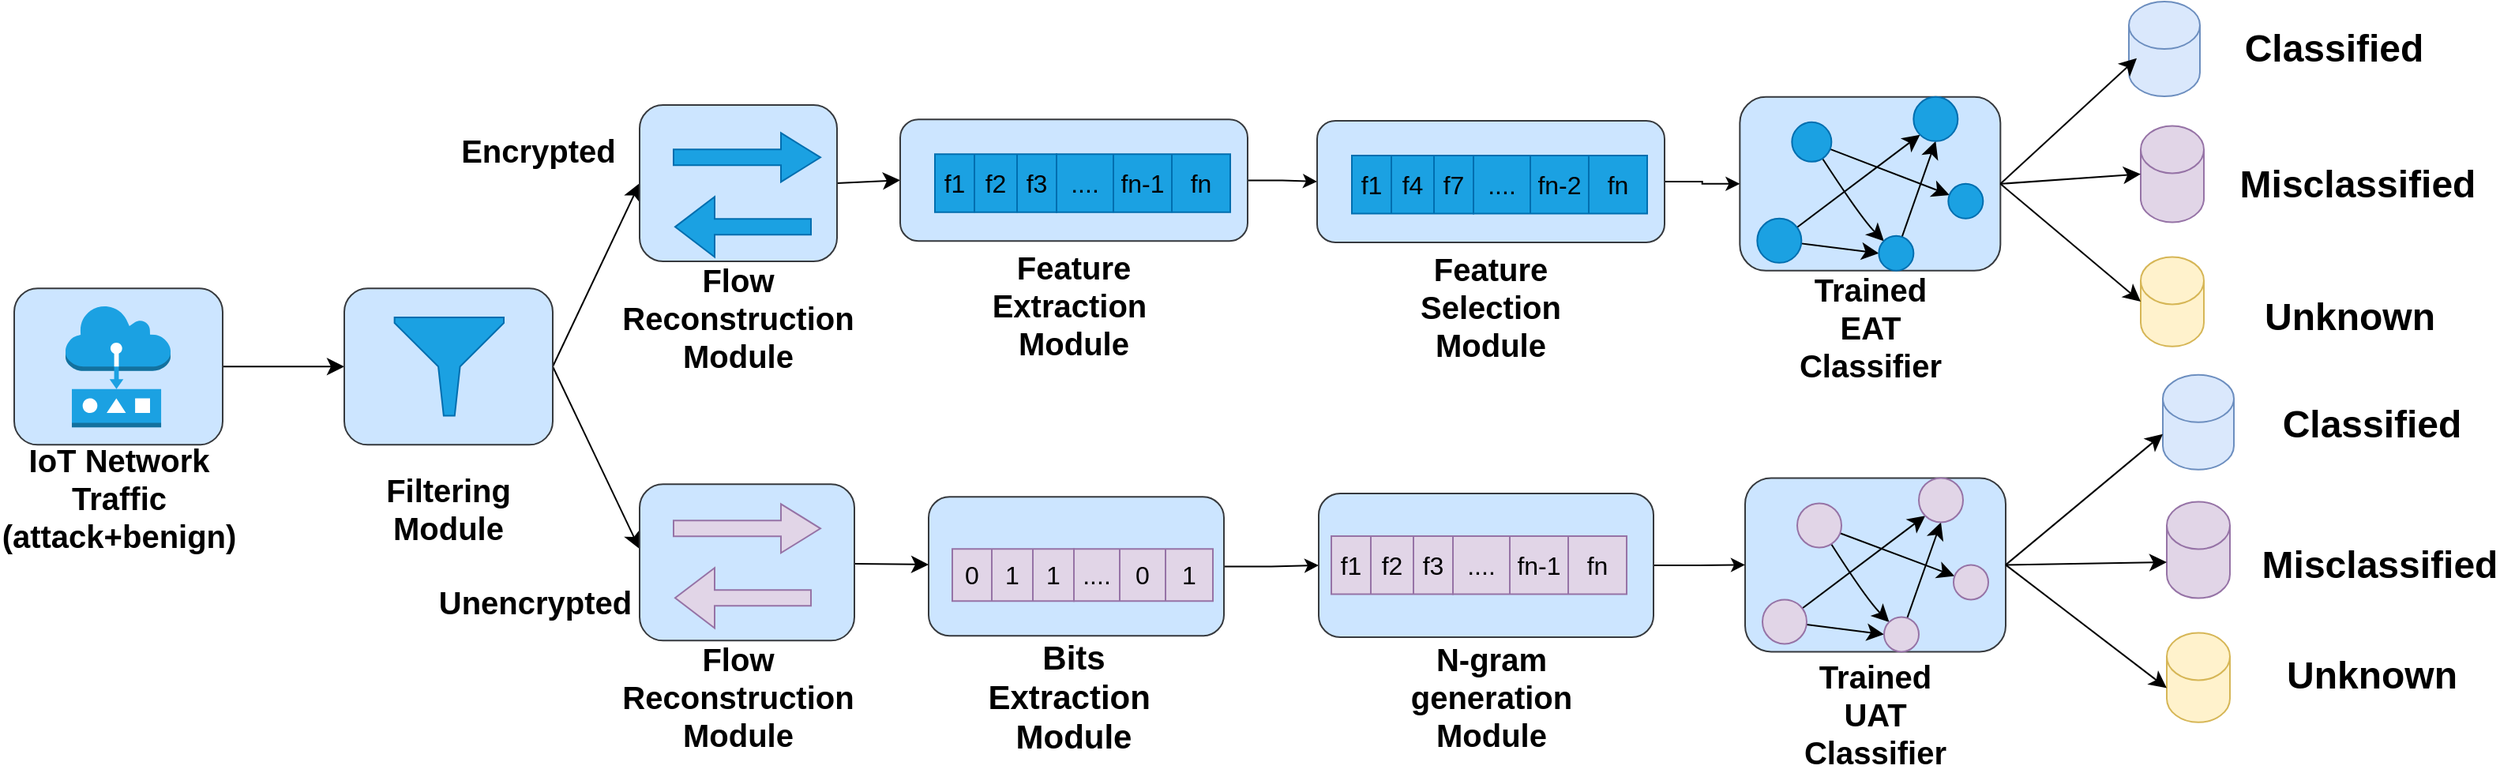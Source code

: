 <mxfile version="26.2.14">
  <diagram name="Page-1" id="q1h7zTkvxOhMofX0Hc7D">
    <mxGraphModel dx="1880" dy="1124" grid="0" gridSize="10" guides="1" tooltips="1" connect="1" arrows="1" fold="1" page="1" pageScale="1" pageWidth="1900" pageHeight="600" math="0" shadow="0">
      <root>
        <mxCell id="0" />
        <mxCell id="1" parent="0" />
        <mxCell id="_nDnMTOZPpwPlFh4jeru-136" style="edgeStyle=none;curved=1;rounded=0;orthogonalLoop=1;jettySize=auto;html=1;exitX=1;exitY=0.5;exitDx=0;exitDy=0;entryX=0;entryY=0.5;entryDx=0;entryDy=0;fontSize=12;startSize=8;endSize=8;" parent="1" source="_nDnMTOZPpwPlFh4jeru-137" target="_nDnMTOZPpwPlFh4jeru-142" edge="1">
          <mxGeometry relative="1" as="geometry" />
        </mxCell>
        <mxCell id="_nDnMTOZPpwPlFh4jeru-137" value="" style="rounded=1;whiteSpace=wrap;html=1;fillColor=#cce5ff;strokeColor=#36393d;" parent="1" vertex="1">
          <mxGeometry x="150" y="250.65" width="132" height="99" as="geometry" />
        </mxCell>
        <mxCell id="_nDnMTOZPpwPlFh4jeru-138" value="" style="outlineConnect=0;dashed=0;verticalLabelPosition=bottom;verticalAlign=top;align=center;html=1;shape=mxgraph.aws3.actuator;fillColor=#1ba1e2;fontColor=#ffffff;strokeColor=#006EAF;" parent="1" vertex="1">
          <mxGeometry x="182.5" y="261.65" width="66.5" height="77" as="geometry" />
        </mxCell>
        <mxCell id="_nDnMTOZPpwPlFh4jeru-139" value="&lt;b&gt;&lt;font style=&quot;font-size: 20px;&quot;&gt;IoT Network Traffic&lt;/font&gt;&lt;/b&gt;&lt;div&gt;&lt;b&gt;&lt;font style=&quot;font-size: 20px;&quot;&gt;(attack+benign)&lt;/font&gt;&lt;/b&gt;&lt;/div&gt;" style="text;html=1;align=center;verticalAlign=middle;whiteSpace=wrap;rounded=0;" parent="1" vertex="1">
          <mxGeometry x="162.5" y="360.65" width="106.5" height="44" as="geometry" />
        </mxCell>
        <mxCell id="_nDnMTOZPpwPlFh4jeru-140" style="edgeStyle=none;curved=1;rounded=0;orthogonalLoop=1;jettySize=auto;html=1;exitX=1;exitY=0.5;exitDx=0;exitDy=0;entryX=0;entryY=0.5;entryDx=0;entryDy=0;fontSize=12;startSize=8;endSize=8;" parent="1" source="_nDnMTOZPpwPlFh4jeru-142" target="_nDnMTOZPpwPlFh4jeru-146" edge="1">
          <mxGeometry relative="1" as="geometry" />
        </mxCell>
        <mxCell id="_nDnMTOZPpwPlFh4jeru-141" style="edgeStyle=none;curved=1;rounded=0;orthogonalLoop=1;jettySize=auto;html=1;exitX=1;exitY=0.5;exitDx=0;exitDy=0;fontSize=12;startSize=8;endSize=8;" parent="1" source="_nDnMTOZPpwPlFh4jeru-142" edge="1">
          <mxGeometry relative="1" as="geometry">
            <mxPoint x="546" y="415.65" as="targetPoint" />
          </mxGeometry>
        </mxCell>
        <mxCell id="_nDnMTOZPpwPlFh4jeru-142" value="" style="rounded=1;whiteSpace=wrap;html=1;fillColor=#cce5ff;strokeColor=#36393d;" parent="1" vertex="1">
          <mxGeometry x="359" y="250.65" width="132" height="99" as="geometry" />
        </mxCell>
        <mxCell id="_nDnMTOZPpwPlFh4jeru-143" value="" style="sketch=0;aspect=fixed;pointerEvents=1;shadow=0;dashed=0;html=1;strokeColor=#006EAF;labelPosition=center;verticalLabelPosition=bottom;verticalAlign=top;align=center;fillColor=#1ba1e2;shape=mxgraph.mscae.enterprise.filter;fontColor=#ffffff;" parent="1" vertex="1">
          <mxGeometry x="390.83" y="269.02" width="69.17" height="62.25" as="geometry" />
        </mxCell>
        <mxCell id="_nDnMTOZPpwPlFh4jeru-144" value="&lt;font style=&quot;font-size: 20px;&quot;&gt;&lt;b style=&quot;&quot;&gt;Filtering Module&lt;/b&gt;&lt;/font&gt;" style="text;html=1;align=center;verticalAlign=middle;whiteSpace=wrap;rounded=0;" parent="1" vertex="1">
          <mxGeometry x="395.41" y="374.65" width="60" height="30" as="geometry" />
        </mxCell>
        <mxCell id="_nDnMTOZPpwPlFh4jeru-145" style="edgeStyle=none;curved=1;rounded=0;orthogonalLoop=1;jettySize=auto;html=1;exitX=1;exitY=0.5;exitDx=0;exitDy=0;entryX=0;entryY=0.5;entryDx=0;entryDy=0;fontSize=12;startSize=8;endSize=8;" parent="1" source="_nDnMTOZPpwPlFh4jeru-146" target="_nDnMTOZPpwPlFh4jeru-239" edge="1">
          <mxGeometry relative="1" as="geometry" />
        </mxCell>
        <mxCell id="_nDnMTOZPpwPlFh4jeru-146" value="" style="rounded=1;whiteSpace=wrap;html=1;fillColor=#cce5ff;strokeColor=#36393d;" parent="1" vertex="1">
          <mxGeometry x="546" y="134.5" width="125" height="99" as="geometry" />
        </mxCell>
        <mxCell id="_nDnMTOZPpwPlFh4jeru-150" value="" style="rounded=1;whiteSpace=wrap;html=1;fillColor=#cce5ff;strokeColor=#36393d;" parent="1" vertex="1">
          <mxGeometry x="1242.67" y="129.42" width="165" height="110" as="geometry" />
        </mxCell>
        <mxCell id="_nDnMTOZPpwPlFh4jeru-151" value="" style="edgeStyle=none;curved=1;rounded=0;orthogonalLoop=1;jettySize=auto;html=1;fontSize=12;startSize=8;endSize=8;" parent="1" source="_nDnMTOZPpwPlFh4jeru-153" target="_nDnMTOZPpwPlFh4jeru-154" edge="1">
          <mxGeometry relative="1" as="geometry" />
        </mxCell>
        <mxCell id="_nDnMTOZPpwPlFh4jeru-152" style="edgeStyle=none;curved=1;rounded=0;orthogonalLoop=1;jettySize=auto;html=1;entryX=0;entryY=0;entryDx=0;entryDy=0;fontSize=12;startSize=8;endSize=8;" parent="1" source="_nDnMTOZPpwPlFh4jeru-153" target="_nDnMTOZPpwPlFh4jeru-159" edge="1">
          <mxGeometry relative="1" as="geometry">
            <Array as="points">
              <mxPoint x="1319.67" y="206.42" />
            </Array>
          </mxGeometry>
        </mxCell>
        <mxCell id="_nDnMTOZPpwPlFh4jeru-153" value="" style="ellipse;whiteSpace=wrap;html=1;aspect=fixed;fillColor=#1ba1e2;strokeColor=#006EAF;fontColor=#ffffff;" parent="1" vertex="1">
          <mxGeometry x="1275.67" y="145.42" width="25" height="25" as="geometry" />
        </mxCell>
        <mxCell id="_nDnMTOZPpwPlFh4jeru-154" value="" style="ellipse;whiteSpace=wrap;html=1;aspect=fixed;fillColor=#1ba1e2;strokeColor=#006EAF;fontColor=#ffffff;" parent="1" vertex="1">
          <mxGeometry x="1374.67" y="184.42" width="22" height="22" as="geometry" />
        </mxCell>
        <mxCell id="_nDnMTOZPpwPlFh4jeru-155" style="edgeStyle=none;curved=1;rounded=0;orthogonalLoop=1;jettySize=auto;html=1;entryX=0;entryY=1;entryDx=0;entryDy=0;fontSize=12;startSize=8;endSize=8;" parent="1" source="_nDnMTOZPpwPlFh4jeru-157" target="_nDnMTOZPpwPlFh4jeru-160" edge="1">
          <mxGeometry relative="1" as="geometry" />
        </mxCell>
        <mxCell id="_nDnMTOZPpwPlFh4jeru-156" style="edgeStyle=none;curved=1;rounded=0;orthogonalLoop=1;jettySize=auto;html=1;entryX=0;entryY=0.5;entryDx=0;entryDy=0;fontSize=12;startSize=8;endSize=8;" parent="1" source="_nDnMTOZPpwPlFh4jeru-157" target="_nDnMTOZPpwPlFh4jeru-159" edge="1">
          <mxGeometry relative="1" as="geometry" />
        </mxCell>
        <mxCell id="_nDnMTOZPpwPlFh4jeru-157" value="" style="ellipse;whiteSpace=wrap;html=1;aspect=fixed;fillColor=#1ba1e2;strokeColor=#006EAF;fontColor=#ffffff;" parent="1" vertex="1">
          <mxGeometry x="1253.67" y="206.42" width="28" height="28" as="geometry" />
        </mxCell>
        <mxCell id="_nDnMTOZPpwPlFh4jeru-158" style="edgeStyle=none;curved=1;rounded=0;orthogonalLoop=1;jettySize=auto;html=1;entryX=0.5;entryY=1;entryDx=0;entryDy=0;fontSize=12;startSize=8;endSize=8;" parent="1" source="_nDnMTOZPpwPlFh4jeru-159" target="_nDnMTOZPpwPlFh4jeru-160" edge="1">
          <mxGeometry relative="1" as="geometry" />
        </mxCell>
        <mxCell id="_nDnMTOZPpwPlFh4jeru-159" value="" style="ellipse;whiteSpace=wrap;html=1;aspect=fixed;fillColor=#1ba1e2;strokeColor=#006EAF;fontColor=#ffffff;" parent="1" vertex="1">
          <mxGeometry x="1330.67" y="217.42" width="22" height="22" as="geometry" />
        </mxCell>
        <mxCell id="_nDnMTOZPpwPlFh4jeru-160" value="" style="ellipse;whiteSpace=wrap;html=1;aspect=fixed;fillColor=#1ba1e2;strokeColor=#006EAF;fontColor=#ffffff;" parent="1" vertex="1">
          <mxGeometry x="1352.67" y="129.42" width="28" height="28" as="geometry" />
        </mxCell>
        <mxCell id="_nDnMTOZPpwPlFh4jeru-161" style="edgeStyle=none;curved=1;rounded=0;orthogonalLoop=1;jettySize=auto;html=1;exitX=1;exitY=1;exitDx=0;exitDy=0;fontSize=12;startSize=8;endSize=8;" parent="1" source="_nDnMTOZPpwPlFh4jeru-150" target="_nDnMTOZPpwPlFh4jeru-150" edge="1">
          <mxGeometry relative="1" as="geometry" />
        </mxCell>
        <mxCell id="_nDnMTOZPpwPlFh4jeru-162" value="&lt;font style=&quot;font-size: 20px;&quot;&gt;&lt;b style=&quot;&quot;&gt;Trained&lt;/b&gt;&lt;/font&gt;&lt;div&gt;&lt;font style=&quot;font-size: 20px;&quot;&gt;&lt;b style=&quot;&quot;&gt;EAT Classifier&lt;/b&gt;&lt;/font&gt;&lt;/div&gt;" style="text;html=1;align=center;verticalAlign=middle;whiteSpace=wrap;rounded=0;" parent="1" vertex="1">
          <mxGeometry x="1267.67" y="253.32" width="115" height="42.5" as="geometry" />
        </mxCell>
        <mxCell id="KvFCt86zYmYR-VdA0VtI-22" value="" style="edgeStyle=orthogonalEdgeStyle;rounded=0;orthogonalLoop=1;jettySize=auto;html=1;" parent="1" source="_nDnMTOZPpwPlFh4jeru-164" target="KvFCt86zYmYR-VdA0VtI-21" edge="1">
          <mxGeometry relative="1" as="geometry" />
        </mxCell>
        <mxCell id="_nDnMTOZPpwPlFh4jeru-164" value="" style="rounded=1;whiteSpace=wrap;html=1;fillColor=#cce5ff;strokeColor=#36393d;" parent="1" vertex="1">
          <mxGeometry x="729" y="382.65" width="187" height="88" as="geometry" />
        </mxCell>
        <mxCell id="_nDnMTOZPpwPlFh4jeru-167" value="" style="rounded=1;whiteSpace=wrap;html=1;" parent="1" vertex="1">
          <mxGeometry x="1246" y="376.9" width="154" height="99" as="geometry" />
        </mxCell>
        <mxCell id="_nDnMTOZPpwPlFh4jeru-169" value="" style="rounded=1;whiteSpace=wrap;html=1;fillColor=#cce5ff;strokeColor=#36393d;" parent="1" vertex="1">
          <mxGeometry x="1246" y="370.69" width="165" height="110" as="geometry" />
        </mxCell>
        <mxCell id="_nDnMTOZPpwPlFh4jeru-170" value="" style="edgeStyle=none;curved=1;rounded=0;orthogonalLoop=1;jettySize=auto;html=1;fontSize=12;startSize=8;endSize=8;" parent="1" source="_nDnMTOZPpwPlFh4jeru-172" target="_nDnMTOZPpwPlFh4jeru-173" edge="1">
          <mxGeometry relative="1" as="geometry" />
        </mxCell>
        <mxCell id="_nDnMTOZPpwPlFh4jeru-171" style="edgeStyle=none;curved=1;rounded=0;orthogonalLoop=1;jettySize=auto;html=1;entryX=0;entryY=0;entryDx=0;entryDy=0;fontSize=12;startSize=8;endSize=8;" parent="1" source="_nDnMTOZPpwPlFh4jeru-172" target="_nDnMTOZPpwPlFh4jeru-178" edge="1">
          <mxGeometry relative="1" as="geometry">
            <Array as="points">
              <mxPoint x="1323" y="447.69" />
            </Array>
          </mxGeometry>
        </mxCell>
        <mxCell id="_nDnMTOZPpwPlFh4jeru-172" value="" style="ellipse;whiteSpace=wrap;html=1;aspect=fixed;fillColor=#e1d5e7;strokeColor=#9673a6;" parent="1" vertex="1">
          <mxGeometry x="1279" y="386.69" width="28" height="28" as="geometry" />
        </mxCell>
        <mxCell id="_nDnMTOZPpwPlFh4jeru-173" value="" style="ellipse;whiteSpace=wrap;html=1;aspect=fixed;fillColor=#e1d5e7;strokeColor=#9673a6;" parent="1" vertex="1">
          <mxGeometry x="1378" y="425.69" width="22" height="22" as="geometry" />
        </mxCell>
        <mxCell id="_nDnMTOZPpwPlFh4jeru-174" style="edgeStyle=none;curved=1;rounded=0;orthogonalLoop=1;jettySize=auto;html=1;entryX=0;entryY=1;entryDx=0;entryDy=0;fontSize=12;startSize=8;endSize=8;" parent="1" source="_nDnMTOZPpwPlFh4jeru-176" target="_nDnMTOZPpwPlFh4jeru-179" edge="1">
          <mxGeometry relative="1" as="geometry" />
        </mxCell>
        <mxCell id="_nDnMTOZPpwPlFh4jeru-175" style="edgeStyle=none;curved=1;rounded=0;orthogonalLoop=1;jettySize=auto;html=1;entryX=0;entryY=0.5;entryDx=0;entryDy=0;fontSize=12;startSize=8;endSize=8;" parent="1" source="_nDnMTOZPpwPlFh4jeru-176" target="_nDnMTOZPpwPlFh4jeru-178" edge="1">
          <mxGeometry relative="1" as="geometry" />
        </mxCell>
        <mxCell id="_nDnMTOZPpwPlFh4jeru-176" value="" style="ellipse;whiteSpace=wrap;html=1;aspect=fixed;fillColor=#e1d5e7;strokeColor=#9673a6;" parent="1" vertex="1">
          <mxGeometry x="1257" y="447.69" width="28" height="28" as="geometry" />
        </mxCell>
        <mxCell id="_nDnMTOZPpwPlFh4jeru-177" style="edgeStyle=none;curved=1;rounded=0;orthogonalLoop=1;jettySize=auto;html=1;entryX=0.5;entryY=1;entryDx=0;entryDy=0;fontSize=12;startSize=8;endSize=8;" parent="1" source="_nDnMTOZPpwPlFh4jeru-178" target="_nDnMTOZPpwPlFh4jeru-179" edge="1">
          <mxGeometry relative="1" as="geometry" />
        </mxCell>
        <mxCell id="_nDnMTOZPpwPlFh4jeru-178" value="" style="ellipse;whiteSpace=wrap;html=1;aspect=fixed;fillColor=#e1d5e7;strokeColor=#9673a6;" parent="1" vertex="1">
          <mxGeometry x="1334" y="458.69" width="22" height="22" as="geometry" />
        </mxCell>
        <mxCell id="_nDnMTOZPpwPlFh4jeru-179" value="" style="ellipse;whiteSpace=wrap;html=1;aspect=fixed;fillColor=#e1d5e7;strokeColor=#9673a6;" parent="1" vertex="1">
          <mxGeometry x="1356" y="370.69" width="28" height="28" as="geometry" />
        </mxCell>
        <mxCell id="_nDnMTOZPpwPlFh4jeru-180" style="edgeStyle=none;curved=1;rounded=0;orthogonalLoop=1;jettySize=auto;html=1;exitX=1;exitY=1;exitDx=0;exitDy=0;fontSize=12;startSize=8;endSize=8;" parent="1" source="_nDnMTOZPpwPlFh4jeru-169" target="_nDnMTOZPpwPlFh4jeru-169" edge="1">
          <mxGeometry relative="1" as="geometry" />
        </mxCell>
        <mxCell id="_nDnMTOZPpwPlFh4jeru-181" value="&lt;span style=&quot;font-size: 20px;&quot;&gt;&lt;b&gt;Trained&lt;/b&gt;&lt;/span&gt;&lt;div&gt;&lt;span style=&quot;font-size: 20px;&quot;&gt;&lt;b&gt;UAT Classifier&lt;/b&gt;&lt;/span&gt;&lt;/div&gt;" style="text;html=1;align=center;verticalAlign=middle;whiteSpace=wrap;rounded=0;" parent="1" vertex="1">
          <mxGeometry x="1279" y="509.15" width="99" height="22" as="geometry" />
        </mxCell>
        <mxCell id="_nDnMTOZPpwPlFh4jeru-182" value="" style="shape=flexArrow;endArrow=classic;html=1;rounded=0;fontSize=12;startSize=8;endSize=8;curved=1;fillColor=#1ba1e2;strokeColor=#006EAF;" parent="1" edge="1">
          <mxGeometry width="50" height="50" relative="1" as="geometry">
            <mxPoint x="567" y="167.67" as="sourcePoint" />
            <mxPoint x="661" y="167.67" as="targetPoint" />
          </mxGeometry>
        </mxCell>
        <mxCell id="_nDnMTOZPpwPlFh4jeru-183" value="" style="shape=flexArrow;endArrow=classic;html=1;rounded=0;fontSize=12;startSize=8;endSize=8;curved=1;endWidth=27.143;fillColor=#1ba1e2;strokeColor=#006EAF;" parent="1" edge="1">
          <mxGeometry width="50" height="50" relative="1" as="geometry">
            <mxPoint x="655" y="211.67" as="sourcePoint" />
            <mxPoint x="568" y="211.67" as="targetPoint" />
          </mxGeometry>
        </mxCell>
        <mxCell id="_nDnMTOZPpwPlFh4jeru-184" value="" style="edgeStyle=none;curved=1;rounded=0;orthogonalLoop=1;jettySize=auto;html=1;fontSize=12;startSize=8;endSize=8;" parent="1" source="_nDnMTOZPpwPlFh4jeru-185" target="_nDnMTOZPpwPlFh4jeru-164" edge="1">
          <mxGeometry relative="1" as="geometry" />
        </mxCell>
        <mxCell id="_nDnMTOZPpwPlFh4jeru-185" value="" style="rounded=1;whiteSpace=wrap;html=1;fillColor=#cce5ff;strokeColor=#36393d;" parent="1" vertex="1">
          <mxGeometry x="546" y="374.65" width="136" height="99" as="geometry" />
        </mxCell>
        <mxCell id="_nDnMTOZPpwPlFh4jeru-186" value="" style="shape=flexArrow;endArrow=classic;html=1;rounded=0;fontSize=12;startSize=8;endSize=8;curved=1;fillColor=#e1d5e7;strokeColor=#9673a6;" parent="1" edge="1">
          <mxGeometry width="50" height="50" relative="1" as="geometry">
            <mxPoint x="567" y="402.65" as="sourcePoint" />
            <mxPoint x="661" y="402.65" as="targetPoint" />
          </mxGeometry>
        </mxCell>
        <mxCell id="_nDnMTOZPpwPlFh4jeru-187" value="" style="shape=flexArrow;endArrow=classic;html=1;rounded=0;fontSize=12;startSize=8;endSize=8;curved=1;endWidth=27.143;fillColor=#e1d5e7;strokeColor=#9673a6;" parent="1" edge="1">
          <mxGeometry width="50" height="50" relative="1" as="geometry">
            <mxPoint x="655" y="446.65" as="sourcePoint" />
            <mxPoint x="568" y="446.65" as="targetPoint" />
          </mxGeometry>
        </mxCell>
        <mxCell id="_nDnMTOZPpwPlFh4jeru-188" value="&lt;font style=&quot;font-size: 20px;&quot;&gt;&lt;b style=&quot;&quot;&gt;Flow Reconstruction&lt;/b&gt;&lt;/font&gt;&lt;div&gt;&lt;font style=&quot;font-size: 20px;&quot;&gt;&lt;b style=&quot;&quot;&gt;Module&lt;/b&gt;&lt;/font&gt;&lt;/div&gt;" style="text;html=1;align=center;verticalAlign=middle;whiteSpace=wrap;rounded=0;" parent="1" vertex="1">
          <mxGeometry x="540" y="247.4" width="137" height="44" as="geometry" />
        </mxCell>
        <mxCell id="_nDnMTOZPpwPlFh4jeru-227" value="" style="shape=table;startSize=0;container=1;collapsible=0;childLayout=tableLayout;fontSize=16;fillColor=#e1d5e7;strokeColor=#9673a6;" parent="1" vertex="1">
          <mxGeometry x="744" y="415.65" width="77" height="33" as="geometry" />
        </mxCell>
        <mxCell id="_nDnMTOZPpwPlFh4jeru-228" value="" style="shape=tableRow;horizontal=0;startSize=0;swimlaneHead=0;swimlaneBody=0;strokeColor=inherit;top=0;left=0;bottom=0;right=0;collapsible=0;dropTarget=0;fillColor=none;points=[[0,0.5],[1,0.5]];portConstraint=eastwest;fontSize=16;" parent="_nDnMTOZPpwPlFh4jeru-227" vertex="1">
          <mxGeometry width="77" height="33" as="geometry" />
        </mxCell>
        <mxCell id="_nDnMTOZPpwPlFh4jeru-229" value="0" style="shape=partialRectangle;html=1;whiteSpace=wrap;connectable=0;strokeColor=inherit;overflow=hidden;fillColor=none;top=0;left=0;bottom=0;right=0;pointerEvents=1;fontSize=16;" parent="_nDnMTOZPpwPlFh4jeru-228" vertex="1">
          <mxGeometry width="25" height="33" as="geometry">
            <mxRectangle width="25" height="33" as="alternateBounds" />
          </mxGeometry>
        </mxCell>
        <mxCell id="_nDnMTOZPpwPlFh4jeru-230" value="1" style="shape=partialRectangle;html=1;whiteSpace=wrap;connectable=0;strokeColor=inherit;overflow=hidden;fillColor=none;top=0;left=0;bottom=0;right=0;pointerEvents=1;fontSize=16;" parent="_nDnMTOZPpwPlFh4jeru-228" vertex="1">
          <mxGeometry x="25" width="26" height="33" as="geometry">
            <mxRectangle width="26" height="33" as="alternateBounds" />
          </mxGeometry>
        </mxCell>
        <mxCell id="_nDnMTOZPpwPlFh4jeru-231" value="1" style="shape=partialRectangle;html=1;whiteSpace=wrap;connectable=0;strokeColor=inherit;overflow=hidden;fillColor=none;top=0;left=0;bottom=0;right=0;pointerEvents=1;fontSize=16;" parent="_nDnMTOZPpwPlFh4jeru-228" vertex="1">
          <mxGeometry x="51" width="26" height="33" as="geometry">
            <mxRectangle width="26" height="33" as="alternateBounds" />
          </mxGeometry>
        </mxCell>
        <mxCell id="_nDnMTOZPpwPlFh4jeru-232" value="" style="shape=table;startSize=0;container=1;collapsible=0;childLayout=tableLayout;fontSize=16;fillColor=#e1d5e7;strokeColor=#9673a6;" parent="1" vertex="1">
          <mxGeometry x="821" y="415.65" width="88" height="33" as="geometry" />
        </mxCell>
        <mxCell id="_nDnMTOZPpwPlFh4jeru-233" value="" style="shape=tableRow;horizontal=0;startSize=0;swimlaneHead=0;swimlaneBody=0;strokeColor=inherit;top=0;left=0;bottom=0;right=0;collapsible=0;dropTarget=0;fillColor=none;points=[[0,0.5],[1,0.5]];portConstraint=eastwest;fontSize=16;" parent="_nDnMTOZPpwPlFh4jeru-232" vertex="1">
          <mxGeometry width="88" height="33" as="geometry" />
        </mxCell>
        <mxCell id="_nDnMTOZPpwPlFh4jeru-234" value="...." style="shape=partialRectangle;html=1;whiteSpace=wrap;connectable=0;strokeColor=inherit;overflow=hidden;fillColor=none;top=0;left=0;bottom=0;right=0;pointerEvents=1;fontSize=16;" parent="_nDnMTOZPpwPlFh4jeru-233" vertex="1">
          <mxGeometry width="29" height="33" as="geometry">
            <mxRectangle width="29" height="33" as="alternateBounds" />
          </mxGeometry>
        </mxCell>
        <mxCell id="_nDnMTOZPpwPlFh4jeru-235" value="0" style="shape=partialRectangle;html=1;whiteSpace=wrap;connectable=0;strokeColor=inherit;overflow=hidden;fillColor=none;top=0;left=0;bottom=0;right=0;pointerEvents=1;fontSize=16;" parent="_nDnMTOZPpwPlFh4jeru-233" vertex="1">
          <mxGeometry x="29" width="29" height="33" as="geometry">
            <mxRectangle width="29" height="33" as="alternateBounds" />
          </mxGeometry>
        </mxCell>
        <mxCell id="_nDnMTOZPpwPlFh4jeru-236" value="1" style="shape=partialRectangle;html=1;whiteSpace=wrap;connectable=0;strokeColor=inherit;overflow=hidden;fillColor=none;top=0;left=0;bottom=0;right=0;pointerEvents=1;fontSize=16;" parent="_nDnMTOZPpwPlFh4jeru-233" vertex="1">
          <mxGeometry x="58" width="30" height="33" as="geometry">
            <mxRectangle width="30" height="33" as="alternateBounds" />
          </mxGeometry>
        </mxCell>
        <mxCell id="_nDnMTOZPpwPlFh4jeru-237" value="&lt;font style=&quot;font-size: 21px;&quot;&gt;&lt;b style=&quot;&quot;&gt;Bits Extraction&amp;nbsp;&lt;/b&gt;&lt;/font&gt;&lt;div&gt;&lt;font style=&quot;font-size: 21px;&quot;&gt;&lt;b style=&quot;&quot;&gt;Module&lt;/b&gt;&lt;/font&gt;&lt;/div&gt;" style="text;html=1;align=center;verticalAlign=middle;whiteSpace=wrap;rounded=0;" parent="1" vertex="1">
          <mxGeometry x="769" y="492.65" width="104" height="33" as="geometry" />
        </mxCell>
        <mxCell id="KvFCt86zYmYR-VdA0VtI-16" style="edgeStyle=orthogonalEdgeStyle;rounded=0;orthogonalLoop=1;jettySize=auto;html=1;entryX=0;entryY=0.5;entryDx=0;entryDy=0;" parent="1" source="_nDnMTOZPpwPlFh4jeru-239" target="KvFCt86zYmYR-VdA0VtI-1" edge="1">
          <mxGeometry relative="1" as="geometry" />
        </mxCell>
        <mxCell id="_nDnMTOZPpwPlFh4jeru-239" value="" style="rounded=1;whiteSpace=wrap;html=1;fillColor=#cce5ff;strokeColor=#36393d;" parent="1" vertex="1">
          <mxGeometry x="711" y="143.65" width="220" height="77" as="geometry" />
        </mxCell>
        <mxCell id="_nDnMTOZPpwPlFh4jeru-240" value="" style="shape=table;startSize=0;container=1;collapsible=0;childLayout=tableLayout;fontSize=16;fillColor=#1ba1e2;strokeColor=#006EAF;fontColor=#ffffff;" parent="1" vertex="1">
          <mxGeometry x="733" y="165.65" width="77" height="36.69" as="geometry" />
        </mxCell>
        <mxCell id="_nDnMTOZPpwPlFh4jeru-241" value="" style="shape=tableRow;horizontal=0;startSize=0;swimlaneHead=0;swimlaneBody=0;strokeColor=inherit;top=0;left=0;bottom=0;right=0;collapsible=0;dropTarget=0;fillColor=none;points=[[0,0.5],[1,0.5]];portConstraint=eastwest;fontSize=16;" parent="_nDnMTOZPpwPlFh4jeru-240" vertex="1">
          <mxGeometry width="77" height="37" as="geometry" />
        </mxCell>
        <mxCell id="_nDnMTOZPpwPlFh4jeru-242" value="f1" style="shape=partialRectangle;html=1;whiteSpace=wrap;connectable=0;strokeColor=inherit;overflow=hidden;fillColor=none;top=0;left=0;bottom=0;right=0;pointerEvents=1;fontSize=16;" parent="_nDnMTOZPpwPlFh4jeru-241" vertex="1">
          <mxGeometry width="25" height="37" as="geometry">
            <mxRectangle width="25" height="37" as="alternateBounds" />
          </mxGeometry>
        </mxCell>
        <mxCell id="_nDnMTOZPpwPlFh4jeru-243" value="f2" style="shape=partialRectangle;html=1;whiteSpace=wrap;connectable=0;strokeColor=inherit;overflow=hidden;fillColor=none;top=0;left=0;bottom=0;right=0;pointerEvents=1;fontSize=16;" parent="_nDnMTOZPpwPlFh4jeru-241" vertex="1">
          <mxGeometry x="25" width="27" height="37" as="geometry">
            <mxRectangle width="27" height="37" as="alternateBounds" />
          </mxGeometry>
        </mxCell>
        <mxCell id="_nDnMTOZPpwPlFh4jeru-244" value="f3" style="shape=partialRectangle;html=1;whiteSpace=wrap;connectable=0;strokeColor=inherit;overflow=hidden;fillColor=none;top=0;left=0;bottom=0;right=0;pointerEvents=1;fontSize=16;" parent="_nDnMTOZPpwPlFh4jeru-241" vertex="1">
          <mxGeometry x="52" width="25" height="37" as="geometry">
            <mxRectangle width="25" height="37" as="alternateBounds" />
          </mxGeometry>
        </mxCell>
        <mxCell id="_nDnMTOZPpwPlFh4jeru-245" value="" style="shape=table;startSize=0;container=1;collapsible=0;childLayout=tableLayout;fontSize=16;fillColor=#1ba1e2;strokeColor=#006EAF;fontColor=#ffffff;" parent="1" vertex="1">
          <mxGeometry x="810" y="165.65" width="110" height="36.69" as="geometry" />
        </mxCell>
        <mxCell id="_nDnMTOZPpwPlFh4jeru-246" value="" style="shape=tableRow;horizontal=0;startSize=0;swimlaneHead=0;swimlaneBody=0;strokeColor=inherit;top=0;left=0;bottom=0;right=0;collapsible=0;dropTarget=0;fillColor=none;points=[[0,0.5],[1,0.5]];portConstraint=eastwest;fontSize=16;" parent="_nDnMTOZPpwPlFh4jeru-245" vertex="1">
          <mxGeometry width="110" height="37" as="geometry" />
        </mxCell>
        <mxCell id="_nDnMTOZPpwPlFh4jeru-247" value="...." style="shape=partialRectangle;html=1;whiteSpace=wrap;connectable=0;strokeColor=inherit;overflow=hidden;fillColor=none;top=0;left=0;bottom=0;right=0;pointerEvents=1;fontSize=16;" parent="_nDnMTOZPpwPlFh4jeru-246" vertex="1">
          <mxGeometry width="36" height="37" as="geometry">
            <mxRectangle width="36" height="37" as="alternateBounds" />
          </mxGeometry>
        </mxCell>
        <mxCell id="_nDnMTOZPpwPlFh4jeru-248" value="fn-1" style="shape=partialRectangle;html=1;whiteSpace=wrap;connectable=0;strokeColor=inherit;overflow=hidden;fillColor=none;top=0;left=0;bottom=0;right=0;pointerEvents=1;fontSize=16;" parent="_nDnMTOZPpwPlFh4jeru-246" vertex="1">
          <mxGeometry x="36" width="37" height="37" as="geometry">
            <mxRectangle width="37" height="37" as="alternateBounds" />
          </mxGeometry>
        </mxCell>
        <mxCell id="_nDnMTOZPpwPlFh4jeru-249" value="fn" style="shape=partialRectangle;html=1;whiteSpace=wrap;connectable=0;strokeColor=inherit;overflow=hidden;fillColor=none;top=0;left=0;bottom=0;right=0;pointerEvents=1;fontSize=16;" parent="_nDnMTOZPpwPlFh4jeru-246" vertex="1">
          <mxGeometry x="73" width="37" height="37" as="geometry">
            <mxRectangle width="37" height="37" as="alternateBounds" />
          </mxGeometry>
        </mxCell>
        <mxCell id="_nDnMTOZPpwPlFh4jeru-250" value="&lt;font style=&quot;font-size: 20px;&quot;&gt;&lt;b style=&quot;&quot;&gt;Flow Reconstruction&lt;/b&gt;&lt;/font&gt;&lt;div&gt;&lt;font style=&quot;font-size: 20px;&quot;&gt;&lt;b style=&quot;&quot;&gt;Module&lt;/b&gt;&lt;/font&gt;&lt;/div&gt;" style="text;html=1;align=center;verticalAlign=middle;whiteSpace=wrap;rounded=0;" parent="1" vertex="1">
          <mxGeometry x="540" y="487.15" width="137" height="44" as="geometry" />
        </mxCell>
        <mxCell id="_nDnMTOZPpwPlFh4jeru-251" value="&lt;font style=&quot;font-size: 20px;&quot;&gt;&lt;b style=&quot;&quot;&gt;Feature Extraction&amp;nbsp;&lt;/b&gt;&lt;/font&gt;&lt;div&gt;&lt;font style=&quot;font-size: 20px;&quot;&gt;&lt;b style=&quot;&quot;&gt;Module&lt;/b&gt;&lt;/font&gt;&lt;/div&gt;" style="text;html=1;align=center;verticalAlign=middle;whiteSpace=wrap;rounded=0;" parent="1" vertex="1">
          <mxGeometry x="769" y="244.96" width="104" height="33" as="geometry" />
        </mxCell>
        <mxCell id="_nDnMTOZPpwPlFh4jeru-257" value="" style="shape=cylinder3;whiteSpace=wrap;html=1;boundedLbl=1;backgroundOutline=1;size=15;fillColor=#e1d5e7;strokeColor=#9673a6;" parent="1" vertex="1">
          <mxGeometry x="1496.5" y="147.71" width="40" height="61.08" as="geometry" />
        </mxCell>
        <mxCell id="_nDnMTOZPpwPlFh4jeru-258" value="" style="shape=cylinder3;whiteSpace=wrap;html=1;boundedLbl=1;backgroundOutline=1;size=15;fillColor=#dae8fc;strokeColor=#6c8ebf;" parent="1" vertex="1">
          <mxGeometry x="1489" y="69" width="45" height="60" as="geometry" />
        </mxCell>
        <mxCell id="_nDnMTOZPpwPlFh4jeru-259" value="" style="shape=cylinder3;whiteSpace=wrap;html=1;boundedLbl=1;backgroundOutline=1;size=15;fillColor=#fff2cc;strokeColor=#d6b656;" parent="1" vertex="1">
          <mxGeometry x="1496.5" y="230.69" width="40" height="56.69" as="geometry" />
        </mxCell>
        <mxCell id="_nDnMTOZPpwPlFh4jeru-260" value="" style="shape=cylinder3;whiteSpace=wrap;html=1;boundedLbl=1;backgroundOutline=1;size=15;fillColor=#e1d5e7;strokeColor=#9673a6;" parent="1" vertex="1">
          <mxGeometry x="1513" y="385.73" width="40" height="61.08" as="geometry" />
        </mxCell>
        <mxCell id="_nDnMTOZPpwPlFh4jeru-261" value="" style="shape=cylinder3;whiteSpace=wrap;html=1;boundedLbl=1;backgroundOutline=1;size=15;fillColor=#dae8fc;strokeColor=#6c8ebf;" parent="1" vertex="1">
          <mxGeometry x="1510.5" y="305.4" width="45" height="60" as="geometry" />
        </mxCell>
        <mxCell id="_nDnMTOZPpwPlFh4jeru-262" value="" style="shape=cylinder3;whiteSpace=wrap;html=1;boundedLbl=1;backgroundOutline=1;size=15;fillColor=#fff2cc;strokeColor=#d6b656;" parent="1" vertex="1">
          <mxGeometry x="1513" y="468.71" width="40" height="56.69" as="geometry" />
        </mxCell>
        <mxCell id="_nDnMTOZPpwPlFh4jeru-263" style="edgeStyle=none;curved=1;rounded=0;orthogonalLoop=1;jettySize=auto;html=1;exitX=1;exitY=0.5;exitDx=0;exitDy=0;entryX=0;entryY=0;entryDx=0;entryDy=37.5;entryPerimeter=0;fontSize=12;startSize=8;endSize=8;" parent="1" source="_nDnMTOZPpwPlFh4jeru-169" target="_nDnMTOZPpwPlFh4jeru-261" edge="1">
          <mxGeometry relative="1" as="geometry" />
        </mxCell>
        <mxCell id="_nDnMTOZPpwPlFh4jeru-264" style="edgeStyle=none;curved=1;rounded=0;orthogonalLoop=1;jettySize=auto;html=1;exitX=1;exitY=0.5;exitDx=0;exitDy=0;entryX=0;entryY=0;entryDx=0;entryDy=38.31;entryPerimeter=0;fontSize=12;startSize=8;endSize=8;" parent="1" source="_nDnMTOZPpwPlFh4jeru-169" target="_nDnMTOZPpwPlFh4jeru-260" edge="1">
          <mxGeometry relative="1" as="geometry" />
        </mxCell>
        <mxCell id="_nDnMTOZPpwPlFh4jeru-265" style="edgeStyle=none;curved=1;rounded=0;orthogonalLoop=1;jettySize=auto;html=1;exitX=1;exitY=0.5;exitDx=0;exitDy=0;entryX=0;entryY=0;entryDx=0;entryDy=35.017;entryPerimeter=0;fontSize=12;startSize=8;endSize=8;" parent="1" source="_nDnMTOZPpwPlFh4jeru-169" target="_nDnMTOZPpwPlFh4jeru-262" edge="1">
          <mxGeometry relative="1" as="geometry" />
        </mxCell>
        <mxCell id="_nDnMTOZPpwPlFh4jeru-266" style="edgeStyle=none;curved=1;rounded=0;orthogonalLoop=1;jettySize=auto;html=1;exitX=1;exitY=0.5;exitDx=0;exitDy=0;entryX=0;entryY=0;entryDx=0;entryDy=37.5;entryPerimeter=0;fontSize=12;startSize=8;endSize=8;" parent="1" source="_nDnMTOZPpwPlFh4jeru-150" edge="1">
          <mxGeometry relative="1" as="geometry">
            <mxPoint x="1494" y="104.88" as="targetPoint" />
          </mxGeometry>
        </mxCell>
        <mxCell id="_nDnMTOZPpwPlFh4jeru-268" style="edgeStyle=none;curved=1;rounded=0;orthogonalLoop=1;jettySize=auto;html=1;exitX=1;exitY=0.5;exitDx=0;exitDy=0;entryX=0;entryY=0.5;entryDx=0;entryDy=0;entryPerimeter=0;fontSize=12;startSize=8;endSize=8;" parent="1" source="_nDnMTOZPpwPlFh4jeru-150" target="_nDnMTOZPpwPlFh4jeru-257" edge="1">
          <mxGeometry relative="1" as="geometry" />
        </mxCell>
        <mxCell id="_nDnMTOZPpwPlFh4jeru-269" style="edgeStyle=none;curved=1;rounded=0;orthogonalLoop=1;jettySize=auto;html=1;exitX=1;exitY=0.5;exitDx=0;exitDy=0;entryX=0;entryY=0.5;entryDx=0;entryDy=0;entryPerimeter=0;fontSize=12;startSize=8;endSize=8;" parent="1" source="_nDnMTOZPpwPlFh4jeru-150" target="_nDnMTOZPpwPlFh4jeru-259" edge="1">
          <mxGeometry relative="1" as="geometry" />
        </mxCell>
        <mxCell id="_nDnMTOZPpwPlFh4jeru-271" value="&lt;font style=&quot;font-size: 24px;&quot;&gt;&lt;b style=&quot;&quot;&gt;Classified&lt;/b&gt;&lt;/font&gt;" style="text;html=1;align=center;verticalAlign=middle;whiteSpace=wrap;rounded=0;" parent="1" vertex="1">
          <mxGeometry x="1589" y="83.13" width="60" height="30.75" as="geometry" />
        </mxCell>
        <mxCell id="_nDnMTOZPpwPlFh4jeru-272" value="&lt;font style=&quot;font-size: 24px;&quot;&gt;&lt;b style=&quot;&quot;&gt;Classified&lt;/b&gt;&lt;/font&gt;" style="text;html=1;align=center;verticalAlign=middle;whiteSpace=wrap;rounded=0;" parent="1" vertex="1">
          <mxGeometry x="1613" y="321.4" width="60" height="30.75" as="geometry" />
        </mxCell>
        <mxCell id="_nDnMTOZPpwPlFh4jeru-273" value="&lt;font style=&quot;font-size: 24px;&quot;&gt;&lt;b style=&quot;&quot;&gt;Misclassified&lt;/b&gt;&lt;/font&gt;" style="text;html=1;align=center;verticalAlign=middle;whiteSpace=wrap;rounded=0;" parent="1" vertex="1">
          <mxGeometry x="1609" y="169.71" width="50" height="30.75" as="geometry" />
        </mxCell>
        <mxCell id="_nDnMTOZPpwPlFh4jeru-274" value="&lt;font style=&quot;font-size: 24px;&quot;&gt;&lt;b style=&quot;&quot;&gt;Misclassified&lt;/b&gt;&lt;/font&gt;" style="text;html=1;align=center;verticalAlign=middle;whiteSpace=wrap;rounded=0;" parent="1" vertex="1">
          <mxGeometry x="1618" y="411.03" width="60" height="30.75" as="geometry" />
        </mxCell>
        <mxCell id="_nDnMTOZPpwPlFh4jeru-275" value="&lt;font style=&quot;font-size: 24px;&quot;&gt;&lt;b style=&quot;&quot;&gt;Unknown&lt;/b&gt;&lt;/font&gt;" style="text;html=1;align=center;verticalAlign=middle;whiteSpace=wrap;rounded=0;" parent="1" vertex="1">
          <mxGeometry x="1599" y="253.32" width="60" height="30.75" as="geometry" />
        </mxCell>
        <mxCell id="_nDnMTOZPpwPlFh4jeru-276" value="&lt;font style=&quot;font-size: 24px;&quot;&gt;&lt;b style=&quot;&quot;&gt;Unknown&lt;/b&gt;&lt;/font&gt;" style="text;html=1;align=center;verticalAlign=middle;whiteSpace=wrap;rounded=0;" parent="1" vertex="1">
          <mxGeometry x="1613" y="480.69" width="60" height="30.75" as="geometry" />
        </mxCell>
        <mxCell id="_nDnMTOZPpwPlFh4jeru-278" value="&lt;span style=&quot;font-size: 20px;&quot;&gt;&lt;b&gt;Encrypted&lt;/b&gt;&lt;/span&gt;" style="text;html=1;align=center;verticalAlign=middle;whiteSpace=wrap;rounded=0;" parent="1" vertex="1">
          <mxGeometry x="452" y="148.15" width="60" height="30" as="geometry" />
        </mxCell>
        <mxCell id="_nDnMTOZPpwPlFh4jeru-279" value="&lt;span style=&quot;font-size: 20px;&quot;&gt;&lt;b&gt;Unencrypted&lt;/b&gt;&lt;/span&gt;" style="text;html=1;align=center;verticalAlign=middle;whiteSpace=wrap;rounded=0;" parent="1" vertex="1">
          <mxGeometry x="450" y="434.44" width="60" height="30" as="geometry" />
        </mxCell>
        <mxCell id="KvFCt86zYmYR-VdA0VtI-15" value="" style="edgeStyle=orthogonalEdgeStyle;rounded=0;orthogonalLoop=1;jettySize=auto;html=1;entryX=0;entryY=0.5;entryDx=0;entryDy=0;" parent="1" source="KvFCt86zYmYR-VdA0VtI-1" target="_nDnMTOZPpwPlFh4jeru-150" edge="1">
          <mxGeometry relative="1" as="geometry" />
        </mxCell>
        <mxCell id="KvFCt86zYmYR-VdA0VtI-1" value="" style="rounded=1;whiteSpace=wrap;html=1;fillColor=#cce5ff;strokeColor=#36393d;" parent="1" vertex="1">
          <mxGeometry x="975" y="144.5" width="220" height="77" as="geometry" />
        </mxCell>
        <mxCell id="KvFCt86zYmYR-VdA0VtI-2" value="" style="shape=table;startSize=0;container=1;collapsible=0;childLayout=tableLayout;fontSize=16;fillColor=#1ba1e2;strokeColor=#006EAF;fontColor=#ffffff;" parent="1" vertex="1">
          <mxGeometry x="997" y="166.5" width="77" height="36.69" as="geometry" />
        </mxCell>
        <mxCell id="KvFCt86zYmYR-VdA0VtI-3" value="" style="shape=tableRow;horizontal=0;startSize=0;swimlaneHead=0;swimlaneBody=0;strokeColor=inherit;top=0;left=0;bottom=0;right=0;collapsible=0;dropTarget=0;fillColor=none;points=[[0,0.5],[1,0.5]];portConstraint=eastwest;fontSize=16;" parent="KvFCt86zYmYR-VdA0VtI-2" vertex="1">
          <mxGeometry width="77" height="37" as="geometry" />
        </mxCell>
        <mxCell id="KvFCt86zYmYR-VdA0VtI-4" value="f1" style="shape=partialRectangle;html=1;whiteSpace=wrap;connectable=0;strokeColor=inherit;overflow=hidden;fillColor=none;top=0;left=0;bottom=0;right=0;pointerEvents=1;fontSize=16;" parent="KvFCt86zYmYR-VdA0VtI-3" vertex="1">
          <mxGeometry width="25" height="37" as="geometry">
            <mxRectangle width="25" height="37" as="alternateBounds" />
          </mxGeometry>
        </mxCell>
        <mxCell id="KvFCt86zYmYR-VdA0VtI-5" value="f4" style="shape=partialRectangle;html=1;whiteSpace=wrap;connectable=0;strokeColor=inherit;overflow=hidden;fillColor=none;top=0;left=0;bottom=0;right=0;pointerEvents=1;fontSize=16;" parent="KvFCt86zYmYR-VdA0VtI-3" vertex="1">
          <mxGeometry x="25" width="27" height="37" as="geometry">
            <mxRectangle width="27" height="37" as="alternateBounds" />
          </mxGeometry>
        </mxCell>
        <mxCell id="KvFCt86zYmYR-VdA0VtI-6" value="f7" style="shape=partialRectangle;html=1;whiteSpace=wrap;connectable=0;strokeColor=inherit;overflow=hidden;fillColor=none;top=0;left=0;bottom=0;right=0;pointerEvents=1;fontSize=16;" parent="KvFCt86zYmYR-VdA0VtI-3" vertex="1">
          <mxGeometry x="52" width="25" height="37" as="geometry">
            <mxRectangle width="25" height="37" as="alternateBounds" />
          </mxGeometry>
        </mxCell>
        <mxCell id="KvFCt86zYmYR-VdA0VtI-7" value="" style="shape=table;startSize=0;container=1;collapsible=0;childLayout=tableLayout;fontSize=16;fillColor=#1ba1e2;strokeColor=#006EAF;fontColor=#ffffff;" parent="1" vertex="1">
          <mxGeometry x="1074" y="166.5" width="110" height="36.69" as="geometry" />
        </mxCell>
        <mxCell id="KvFCt86zYmYR-VdA0VtI-8" value="" style="shape=tableRow;horizontal=0;startSize=0;swimlaneHead=0;swimlaneBody=0;strokeColor=inherit;top=0;left=0;bottom=0;right=0;collapsible=0;dropTarget=0;fillColor=none;points=[[0,0.5],[1,0.5]];portConstraint=eastwest;fontSize=16;" parent="KvFCt86zYmYR-VdA0VtI-7" vertex="1">
          <mxGeometry width="110" height="37" as="geometry" />
        </mxCell>
        <mxCell id="KvFCt86zYmYR-VdA0VtI-9" value="...." style="shape=partialRectangle;html=1;whiteSpace=wrap;connectable=0;strokeColor=inherit;overflow=hidden;fillColor=none;top=0;left=0;bottom=0;right=0;pointerEvents=1;fontSize=16;" parent="KvFCt86zYmYR-VdA0VtI-8" vertex="1">
          <mxGeometry width="36" height="37" as="geometry">
            <mxRectangle width="36" height="37" as="alternateBounds" />
          </mxGeometry>
        </mxCell>
        <mxCell id="KvFCt86zYmYR-VdA0VtI-10" value="fn-2" style="shape=partialRectangle;html=1;whiteSpace=wrap;connectable=0;strokeColor=inherit;overflow=hidden;fillColor=none;top=0;left=0;bottom=0;right=0;pointerEvents=1;fontSize=16;" parent="KvFCt86zYmYR-VdA0VtI-8" vertex="1">
          <mxGeometry x="36" width="37" height="37" as="geometry">
            <mxRectangle width="37" height="37" as="alternateBounds" />
          </mxGeometry>
        </mxCell>
        <mxCell id="KvFCt86zYmYR-VdA0VtI-11" value="fn" style="shape=partialRectangle;html=1;whiteSpace=wrap;connectable=0;strokeColor=inherit;overflow=hidden;fillColor=none;top=0;left=0;bottom=0;right=0;pointerEvents=1;fontSize=16;" parent="KvFCt86zYmYR-VdA0VtI-8" vertex="1">
          <mxGeometry x="73" width="37" height="37" as="geometry">
            <mxRectangle width="37" height="37" as="alternateBounds" />
          </mxGeometry>
        </mxCell>
        <mxCell id="KvFCt86zYmYR-VdA0VtI-12" value="&lt;span style=&quot;font-size: 20px;&quot;&gt;&lt;b&gt;Feature&lt;/b&gt;&lt;/span&gt;&lt;div&gt;&lt;span style=&quot;font-size: 20px;&quot;&gt;&lt;b&gt;Selection&lt;/b&gt;&lt;/span&gt;&lt;/div&gt;&lt;div&gt;&lt;span style=&quot;font-size: 20px;&quot;&gt;&lt;b&gt;Module&lt;/b&gt;&lt;/span&gt;&lt;/div&gt;" style="text;html=1;align=center;verticalAlign=middle;whiteSpace=wrap;rounded=0;" parent="1" vertex="1">
          <mxGeometry x="1033" y="245.81" width="104" height="33" as="geometry" />
        </mxCell>
        <mxCell id="KvFCt86zYmYR-VdA0VtI-24" style="edgeStyle=orthogonalEdgeStyle;rounded=0;orthogonalLoop=1;jettySize=auto;html=1;entryX=0;entryY=0.5;entryDx=0;entryDy=0;" parent="1" source="KvFCt86zYmYR-VdA0VtI-21" target="_nDnMTOZPpwPlFh4jeru-169" edge="1">
          <mxGeometry relative="1" as="geometry" />
        </mxCell>
        <mxCell id="KvFCt86zYmYR-VdA0VtI-21" value="" style="rounded=1;whiteSpace=wrap;html=1;fillColor=#cce5ff;strokeColor=#36393d;" parent="1" vertex="1">
          <mxGeometry x="976" y="380.5" width="212" height="91" as="geometry" />
        </mxCell>
        <mxCell id="KvFCt86zYmYR-VdA0VtI-25" value="" style="shape=table;startSize=0;container=1;collapsible=0;childLayout=tableLayout;fontSize=16;fillColor=#e1d5e7;strokeColor=#9673a6;" parent="1" vertex="1">
          <mxGeometry x="984" y="407.5" width="77" height="36.69" as="geometry" />
        </mxCell>
        <mxCell id="KvFCt86zYmYR-VdA0VtI-26" value="" style="shape=tableRow;horizontal=0;startSize=0;swimlaneHead=0;swimlaneBody=0;strokeColor=inherit;top=0;left=0;bottom=0;right=0;collapsible=0;dropTarget=0;fillColor=none;points=[[0,0.5],[1,0.5]];portConstraint=eastwest;fontSize=16;" parent="KvFCt86zYmYR-VdA0VtI-25" vertex="1">
          <mxGeometry width="77" height="37" as="geometry" />
        </mxCell>
        <mxCell id="KvFCt86zYmYR-VdA0VtI-27" value="f1" style="shape=partialRectangle;html=1;whiteSpace=wrap;connectable=0;strokeColor=inherit;overflow=hidden;fillColor=none;top=0;left=0;bottom=0;right=0;pointerEvents=1;fontSize=16;" parent="KvFCt86zYmYR-VdA0VtI-26" vertex="1">
          <mxGeometry width="25" height="37" as="geometry">
            <mxRectangle width="25" height="37" as="alternateBounds" />
          </mxGeometry>
        </mxCell>
        <mxCell id="KvFCt86zYmYR-VdA0VtI-28" value="f2" style="shape=partialRectangle;html=1;whiteSpace=wrap;connectable=0;strokeColor=inherit;overflow=hidden;fillColor=none;top=0;left=0;bottom=0;right=0;pointerEvents=1;fontSize=16;" parent="KvFCt86zYmYR-VdA0VtI-26" vertex="1">
          <mxGeometry x="25" width="27" height="37" as="geometry">
            <mxRectangle width="27" height="37" as="alternateBounds" />
          </mxGeometry>
        </mxCell>
        <mxCell id="KvFCt86zYmYR-VdA0VtI-29" value="f3" style="shape=partialRectangle;html=1;whiteSpace=wrap;connectable=0;strokeColor=inherit;overflow=hidden;fillColor=none;top=0;left=0;bottom=0;right=0;pointerEvents=1;fontSize=16;" parent="KvFCt86zYmYR-VdA0VtI-26" vertex="1">
          <mxGeometry x="52" width="25" height="37" as="geometry">
            <mxRectangle width="25" height="37" as="alternateBounds" />
          </mxGeometry>
        </mxCell>
        <mxCell id="KvFCt86zYmYR-VdA0VtI-30" value="" style="shape=table;startSize=0;container=1;collapsible=0;childLayout=tableLayout;fontSize=16;fillColor=#e1d5e7;strokeColor=#9673a6;" parent="1" vertex="1">
          <mxGeometry x="1061" y="407.5" width="110" height="36.69" as="geometry" />
        </mxCell>
        <mxCell id="KvFCt86zYmYR-VdA0VtI-31" value="" style="shape=tableRow;horizontal=0;startSize=0;swimlaneHead=0;swimlaneBody=0;strokeColor=inherit;top=0;left=0;bottom=0;right=0;collapsible=0;dropTarget=0;fillColor=none;points=[[0,0.5],[1,0.5]];portConstraint=eastwest;fontSize=16;" parent="KvFCt86zYmYR-VdA0VtI-30" vertex="1">
          <mxGeometry width="110" height="37" as="geometry" />
        </mxCell>
        <mxCell id="KvFCt86zYmYR-VdA0VtI-32" value="...." style="shape=partialRectangle;html=1;whiteSpace=wrap;connectable=0;strokeColor=inherit;overflow=hidden;fillColor=none;top=0;left=0;bottom=0;right=0;pointerEvents=1;fontSize=16;" parent="KvFCt86zYmYR-VdA0VtI-31" vertex="1">
          <mxGeometry width="36" height="37" as="geometry">
            <mxRectangle width="36" height="37" as="alternateBounds" />
          </mxGeometry>
        </mxCell>
        <mxCell id="KvFCt86zYmYR-VdA0VtI-33" value="fn-1" style="shape=partialRectangle;html=1;whiteSpace=wrap;connectable=0;strokeColor=inherit;overflow=hidden;fillColor=none;top=0;left=0;bottom=0;right=0;pointerEvents=1;fontSize=16;" parent="KvFCt86zYmYR-VdA0VtI-31" vertex="1">
          <mxGeometry x="36" width="37" height="37" as="geometry">
            <mxRectangle width="37" height="37" as="alternateBounds" />
          </mxGeometry>
        </mxCell>
        <mxCell id="KvFCt86zYmYR-VdA0VtI-34" value="fn" style="shape=partialRectangle;html=1;whiteSpace=wrap;connectable=0;strokeColor=inherit;overflow=hidden;fillColor=none;top=0;left=0;bottom=0;right=0;pointerEvents=1;fontSize=16;" parent="KvFCt86zYmYR-VdA0VtI-31" vertex="1">
          <mxGeometry x="73" width="37" height="37" as="geometry">
            <mxRectangle width="37" height="37" as="alternateBounds" />
          </mxGeometry>
        </mxCell>
        <mxCell id="KvFCt86zYmYR-VdA0VtI-35" value="&lt;span style=&quot;font-size: 20px;&quot;&gt;&lt;b&gt;N-gram generation&lt;/b&gt;&lt;/span&gt;&lt;div&gt;&lt;span style=&quot;font-size: 20px;&quot;&gt;&lt;b&gt;Module&lt;/b&gt;&lt;/span&gt;&lt;/div&gt;" style="text;html=1;align=center;verticalAlign=middle;whiteSpace=wrap;rounded=0;" parent="1" vertex="1">
          <mxGeometry x="1007.5" y="497.98" width="155" height="22.35" as="geometry" />
        </mxCell>
      </root>
    </mxGraphModel>
  </diagram>
</mxfile>
